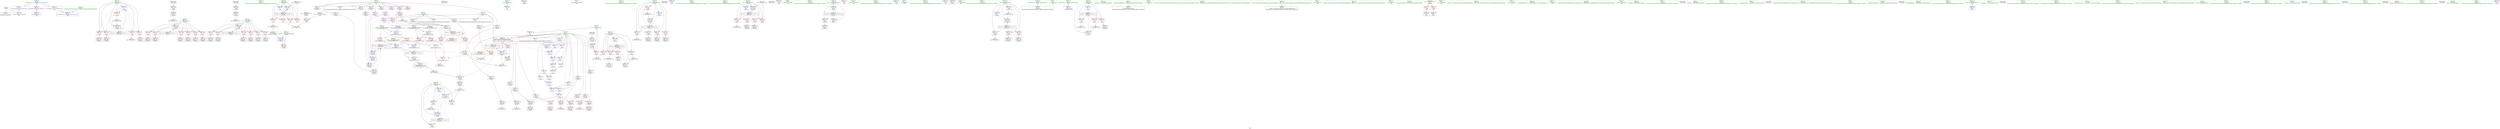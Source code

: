 digraph "SVFG" {
	label="SVFG";

	Node0x556fc3acf610 [shape=record,color=grey,label="{NodeID: 0\nNullPtr}"];
	Node0x556fc3acf610 -> Node0x556fc3af5610[style=solid];
	Node0x556fc3acf610 -> Node0x556fc3b01300[style=solid];
	Node0x556fc3b025e0 [shape=record,color=blue,label="{NodeID: 277\n113\<--29\nj\<--\n_Z5solvei\n}"];
	Node0x556fc3b025e0 -> Node0x556fc3af6b10[style=dashed];
	Node0x556fc3b025e0 -> Node0x556fc3af6be0[style=dashed];
	Node0x556fc3b025e0 -> Node0x556fc3af6cb0[style=dashed];
	Node0x556fc3b025e0 -> Node0x556fc3af6d80[style=dashed];
	Node0x556fc3b025e0 -> Node0x556fc3af6e50[style=dashed];
	Node0x556fc3b025e0 -> Node0x556fc3b02850[style=dashed];
	Node0x556fc3b025e0 -> Node0x556fc3b1f090[style=dashed];
	Node0x556fc3af62f0 [shape=record,color=red,label="{NodeID: 194\n229\<--109\n\<--y\n_Z5solvei\n}"];
	Node0x556fc3af62f0 -> Node0x556fc3af33b0[style=solid];
	Node0x556fc3af2940 [shape=record,color=black,label="{NodeID: 111\n264\<--263\nidxprom46\<--\n_Z5solvei\n}"];
	Node0x556fc3af1120 [shape=record,color=green,label="{NodeID: 28\n179\<--1\n\<--dummyObj\nCan only get source location for instruction, argument, global var or function.}"];
	Node0x556fc3afc6a0 [shape=record,color=grey,label="{NodeID: 388\n499 = Binary(498, 159, )\n}"];
	Node0x556fc3afc6a0 -> Node0x556fc3b03620[style=solid];
	Node0x556fc3af79b0 [shape=record,color=red,label="{NodeID: 222\n206\<--205\n\<--call12\n_Z5solvei\n}"];
	Node0x556fc3af79b0 -> Node0x556fc3af2ed0[style=solid];
	Node0x556fc3af9470 [shape=record,color=purple,label="{NodeID: 139\n294\<--8\narrayidx66\<--d\n_Z5solvei\n}"];
	Node0x556fc3af3c80 [shape=record,color=green,label="{NodeID: 56\n109\<--110\ny\<--y_field_insensitive\n_Z5solvei\n}"];
	Node0x556fc3af3c80 -> Node0x556fc3af6220[style=solid];
	Node0x556fc3af3c80 -> Node0x556fc3af62f0[style=solid];
	Node0x556fc3af3c80 -> Node0x556fc3af63c0[style=solid];
	Node0x556fc3af3c80 -> Node0x556fc3af6490[style=solid];
	Node0x556fc3af3c80 -> Node0x556fc3af6560[style=solid];
	Node0x556fc3af3c80 -> Node0x556fc3af6630[style=solid];
	Node0x556fc3af3c80 -> Node0x556fc3b02030[style=solid];
	Node0x556fc3b37030 [shape=record,color=black,label="{NodeID: 499\n482 = PHI()\n}"];
	Node0x556fc3b1be90 [shape=record,color=black,label="{NodeID: 416\nMR_8V_3 = PHI(MR_8V_4, MR_8V_2, )\npts\{106 \}\n}"];
	Node0x556fc3b1be90 -> Node0x556fc3afb890[style=dashed];
	Node0x556fc3b1be90 -> Node0x556fc3afb960[style=dashed];
	Node0x556fc3b1be90 -> Node0x556fc3afba30[style=dashed];
	Node0x556fc3b1be90 -> Node0x556fc3afbb00[style=dashed];
	Node0x556fc3b1be90 -> Node0x556fc3b02440[style=dashed];
	Node0x556fc3b00f30 [shape=record,color=blue,label="{NodeID: 250\n28\<--29\nk\<--\nGlob }"];
	Node0x556fc3afab30 [shape=record,color=purple,label="{NodeID: 167\n394\<--40\n\<--.str.2\n_Z5solvei\n}"];
	Node0x556fc3af5610 [shape=record,color=black,label="{NodeID: 84\n2\<--3\ndummyVal\<--dummyVal\n}"];
	Node0x556fc3ae7970 [shape=record,color=green,label="{NodeID: 1\n7\<--1\n__dso_handle\<--dummyObj\nGlob }"];
	Node0x556fc3b026b0 [shape=record,color=blue,label="{NodeID: 278\n301\<--303\narrayidx70\<--add\n_Z5solvei\n}"];
	Node0x556fc3b026b0 -> Node0x556fc3b00090[style=dashed];
	Node0x556fc3b026b0 -> Node0x556fc3b026b0[style=dashed];
	Node0x556fc3b026b0 -> Node0x556fc3b1f590[style=dashed];
	Node0x556fc3af63c0 [shape=record,color=red,label="{NodeID: 195\n234\<--109\n\<--y\n_Z5solvei\n}"];
	Node0x556fc3af63c0 -> Node0x556fc3af3480[style=solid];
	Node0x556fc3af2a10 [shape=record,color=black,label="{NodeID: 112\n267\<--266\nidxprom48\<--\n_Z5solvei\n}"];
	Node0x556fc3af1220 [shape=record,color=green,label="{NodeID: 29\n182\<--1\n\<--dummyObj\nCan only get source location for instruction, argument, global var or function.}"];
	Node0x556fc3afc820 [shape=record,color=grey,label="{NodeID: 389\n371 = Binary(370, 369, )\n}"];
	Node0x556fc3afc820 -> Node0x556fc3b02ed0[style=solid];
	Node0x556fc3af7a80 [shape=record,color=red,label="{NodeID: 223\n220\<--219\n\<--arrayidx20\n_Z5solvei\n}"];
	Node0x556fc3af7a80 -> Node0x556fc3afcca0[style=solid];
	Node0x556fc3af9540 [shape=record,color=purple,label="{NodeID: 140\n297\<--8\narrayidx68\<--d\n_Z5solvei\n}"];
	Node0x556fc3af9540 -> Node0x556fc3b00000[style=solid];
	Node0x556fc3af3d50 [shape=record,color=green,label="{NodeID: 57\n111\<--112\ni58\<--i58_field_insensitive\n_Z5solvei\n}"];
	Node0x556fc3af3d50 -> Node0x556fc3af6700[style=solid];
	Node0x556fc3af3d50 -> Node0x556fc3af67d0[style=solid];
	Node0x556fc3af3d50 -> Node0x556fc3af68a0[style=solid];
	Node0x556fc3af3d50 -> Node0x556fc3af6970[style=solid];
	Node0x556fc3af3d50 -> Node0x556fc3af6a40[style=solid];
	Node0x556fc3af3d50 -> Node0x556fc3b02510[style=solid];
	Node0x556fc3af3d50 -> Node0x556fc3b02920[style=solid];
	Node0x556fc3b37100 [shape=record,color=black,label="{NodeID: 500\n495 = PHI()\n}"];
	Node0x556fc3b1c390 [shape=record,color=black,label="{NodeID: 417\nMR_10V_2 = PHI(MR_10V_3, MR_10V_1, )\npts\{108 \}\n}"];
	Node0x556fc3b1c390 -> Node0x556fc3b01f60[style=dashed];
	Node0x556fc3b01000 [shape=record,color=blue,label="{NodeID: 251\n31\<--29\nn\<--\nGlob }"];
	Node0x556fc3b01000 -> Node0x556fc3b1a4d0[style=dashed];
	Node0x556fc3afac00 [shape=record,color=purple,label="{NodeID: 168\n472\<--42\n\<--.str.3\nmain\n}"];
	Node0x556fc3af5710 [shape=record,color=black,label="{NodeID: 85\n9\<--8\n\<--d\nCan only get source location for instruction, argument, global var or function.}"];
	Node0x556fc3aef460 [shape=record,color=green,label="{NodeID: 2\n29\<--1\n\<--dummyObj\nCan only get source location for instruction, argument, global var or function.}"];
	Node0x556fc3b02780 [shape=record,color=blue,label="{NodeID: 279\n314\<--316\narrayidx76\<--add77\n_Z5solvei\n}"];
	Node0x556fc3b02780 -> Node0x556fc3b00230[style=dashed];
	Node0x556fc3b02780 -> Node0x556fc3b02780[style=dashed];
	Node0x556fc3b02780 -> Node0x556fc3b1fa90[style=dashed];
	Node0x556fc3af6490 [shape=record,color=red,label="{NodeID: 196\n243\<--109\n\<--y\n_Z5solvei\n}"];
	Node0x556fc3af6490 -> Node0x556fc3af2600[style=solid];
	Node0x556fc3af2ae0 [shape=record,color=black,label="{NodeID: 113\n270\<--269\nidxprom50\<--\n_Z5solvei\n}"];
	Node0x556fc3af1320 [shape=record,color=green,label="{NodeID: 30\n185\<--1\n\<--dummyObj\nCan only get source location for instruction, argument, global var or function.}"];
	Node0x556fc3afc9a0 [shape=record,color=grey,label="{NodeID: 390\n351 = Binary(350, 159, )\n}"];
	Node0x556fc3afc9a0 -> Node0x556fc3b02d30[style=solid];
	Node0x556fc3af7b50 [shape=record,color=red,label="{NodeID: 224\n226\<--225\n\<--arrayidx23\n_Z5solvei\n}"];
	Node0x556fc3af7b50 -> Node0x556fc3af32e0[style=solid];
	Node0x556fc3af9610 [shape=record,color=purple,label="{NodeID: 141\n307\<--8\narrayidx72\<--d\n_Z5solvei\n}"];
	Node0x556fc3af3e20 [shape=record,color=green,label="{NodeID: 58\n113\<--114\nj\<--j_field_insensitive\n_Z5solvei\n}"];
	Node0x556fc3af3e20 -> Node0x556fc3af6b10[style=solid];
	Node0x556fc3af3e20 -> Node0x556fc3af6be0[style=solid];
	Node0x556fc3af3e20 -> Node0x556fc3af6cb0[style=solid];
	Node0x556fc3af3e20 -> Node0x556fc3af6d80[style=solid];
	Node0x556fc3af3e20 -> Node0x556fc3af6e50[style=solid];
	Node0x556fc3af3e20 -> Node0x556fc3b025e0[style=solid];
	Node0x556fc3af3e20 -> Node0x556fc3b02850[style=solid];
	Node0x556fc3b371d0 [shape=record,color=black,label="{NodeID: 501\n496 = PHI()\n}"];
	Node0x556fc3b1c890 [shape=record,color=black,label="{NodeID: 418\nMR_26V_2 = PHI(MR_26V_9, MR_26V_1, )\npts\{100000 \}\n|{|<s3>23}}"];
	Node0x556fc3b1c890 -> Node0x556fc3b00000[style=dashed];
	Node0x556fc3b1c890 -> Node0x556fc3b00160[style=dashed];
	Node0x556fc3b1c890 -> Node0x556fc3b02100[style=dashed];
	Node0x556fc3b1c890:s3 -> Node0x556fc3b1a4d0[style=dashed,color=blue];
	Node0x556fc3b01100 [shape=record,color=blue,label="{NodeID: 252\n515\<--56\nllvm.global_ctors_0\<--\nGlob }"];
	Node0x556fc3afacd0 [shape=record,color=purple,label="{NodeID: 169\n473\<--44\n\<--.str.4\nmain\n}"];
	Node0x556fc3af5810 [shape=record,color=black,label="{NodeID: 86\n20\<--11\n\<--a\nCan only get source location for instruction, argument, global var or function.}"];
	Node0x556fc3aef4f0 [shape=record,color=green,label="{NodeID: 3\n36\<--1\n_ZSt3cin\<--dummyObj\nGlob }"];
	Node0x556fc3b02850 [shape=record,color=blue,label="{NodeID: 280\n113\<--320\nj\<--inc79\n_Z5solvei\n}"];
	Node0x556fc3b02850 -> Node0x556fc3af6b10[style=dashed];
	Node0x556fc3b02850 -> Node0x556fc3af6be0[style=dashed];
	Node0x556fc3b02850 -> Node0x556fc3af6cb0[style=dashed];
	Node0x556fc3b02850 -> Node0x556fc3af6d80[style=dashed];
	Node0x556fc3b02850 -> Node0x556fc3af6e50[style=dashed];
	Node0x556fc3b02850 -> Node0x556fc3b02850[style=dashed];
	Node0x556fc3b02850 -> Node0x556fc3b1f090[style=dashed];
	Node0x556fc3af6560 [shape=record,color=red,label="{NodeID: 197\n257\<--109\n\<--y\n_Z5solvei\n}"];
	Node0x556fc3af6560 -> Node0x556fc3af2870[style=solid];
	Node0x556fc3af2bb0 [shape=record,color=black,label="{NodeID: 114\n273\<--272\nidxprom52\<--\n_Z5solvei\n}"];
	Node0x556fc3af1420 [shape=record,color=green,label="{NodeID: 31\n200\<--1\n\<--dummyObj\nCan only get source location for instruction, argument, global var or function.}"];
	Node0x556fc3afcb20 [shape=record,color=grey,label="{NodeID: 391\n325 = Binary(324, 159, )\n}"];
	Node0x556fc3afcb20 -> Node0x556fc3b02920[style=solid];
	Node0x556fc3af7c20 [shape=record,color=red,label="{NodeID: 225\n237\<--236\n\<--arrayidx29\n_Z5solvei\n}"];
	Node0x556fc3af7c20 -> Node0x556fc3afd420[style=solid];
	Node0x556fc3af96e0 [shape=record,color=purple,label="{NodeID: 142\n310\<--8\narrayidx74\<--d\n_Z5solvei\n}"];
	Node0x556fc3af96e0 -> Node0x556fc3b00160[style=solid];
	Node0x556fc3af3ef0 [shape=record,color=green,label="{NodeID: 59\n115\<--116\ngood\<--good_field_insensitive\n_Z5solvei\n}"];
	Node0x556fc3af3ef0 -> Node0x556fc3af6f20[style=solid];
	Node0x556fc3af3ef0 -> Node0x556fc3b029f0[style=solid];
	Node0x556fc3af3ef0 -> Node0x556fc3b02c60[style=solid];
	Node0x556fc3b372a0 [shape=record,color=black,label="{NodeID: 502\n423 = PHI(361, )\n0th arg _ZSt3maxIiERKT_S2_S2_ }"];
	Node0x556fc3b372a0 -> Node0x556fc3b03140[style=solid];
	Node0x556fc3b1cd90 [shape=record,color=black,label="{NodeID: 419\nMR_20V_6 = PHI(MR_20V_5, MR_20V_3, )\npts\{118 \}\n}"];
	Node0x556fc3b1cd90 -> Node0x556fc3af7190[style=dashed];
	Node0x556fc3b01200 [shape=record,color=blue,label="{NodeID: 253\n516\<--57\nllvm.global_ctors_1\<--_GLOBAL__sub_I_sdya_3_0.cpp\nGlob }"];
	Node0x556fc3afada0 [shape=record,color=purple,label="{NodeID: 170\n478\<--47\n\<--.str.5\nmain\n}"];
	Node0x556fc3af5910 [shape=record,color=black,label="{NodeID: 87\n23\<--22\n\<--p\nCan only get source location for instruction, argument, global var or function.}"];
	Node0x556fc3aef580 [shape=record,color=green,label="{NodeID: 4\n37\<--1\n_ZSt4cout\<--dummyObj\nGlob }"];
	Node0x556fc3b02920 [shape=record,color=blue,label="{NodeID: 281\n111\<--325\ni58\<--inc82\n_Z5solvei\n}"];
	Node0x556fc3b02920 -> Node0x556fc3b1eb90[style=dashed];
	Node0x556fc3af6630 [shape=record,color=red,label="{NodeID: 198\n269\<--109\n\<--y\n_Z5solvei\n}"];
	Node0x556fc3af6630 -> Node0x556fc3af2ae0[style=solid];
	Node0x556fc3af8170 [shape=record,color=black,label="{NodeID: 115\n293\<--292\nidxprom65\<--\n_Z5solvei\n}"];
	Node0x556fc3af1520 [shape=record,color=green,label="{NodeID: 32\n329\<--1\n\<--dummyObj\nCan only get source location for instruction, argument, global var or function.}"];
	Node0x556fc3afcca0 [shape=record,color=grey,label="{NodeID: 392\n221 = cmp(220, 29, )\n}"];
	Node0x556fc3af7cf0 [shape=record,color=red,label="{NodeID: 226\n246\<--245\n\<--arrayidx35\n_Z5solvei\n}"];
	Node0x556fc3af7cf0 -> Node0x556fc3af26d0[style=solid];
	Node0x556fc3af97b0 [shape=record,color=purple,label="{NodeID: 143\n153\<--11\narrayidx\<--a\n_Z5solvei\n}"];
	Node0x556fc3af97b0 -> Node0x556fc3b01670[style=solid];
	Node0x556fc3af3fc0 [shape=record,color=green,label="{NodeID: 60\n117\<--118\nres\<--res_field_insensitive\n_Z5solvei\n}"];
	Node0x556fc3af3fc0 -> Node0x556fc3af6ff0[style=solid];
	Node0x556fc3af3fc0 -> Node0x556fc3af70c0[style=solid];
	Node0x556fc3af3fc0 -> Node0x556fc3af7190[style=solid];
	Node0x556fc3af3fc0 -> Node0x556fc3b02ac0[style=solid];
	Node0x556fc3af3fc0 -> Node0x556fc3b02ed0[style=solid];
	Node0x556fc3af3fc0 -> Node0x556fc3b03070[style=solid];
	Node0x556fc3b37430 [shape=record,color=black,label="{NodeID: 503\n424 = PHI(364, )\n1st arg _ZSt3maxIiERKT_S2_S2_ }"];
	Node0x556fc3b37430 -> Node0x556fc3b03210[style=solid];
	Node0x556fc3b01300 [shape=record,color=blue, style = dotted,label="{NodeID: 254\n517\<--3\nllvm.global_ctors_2\<--dummyVal\nGlob }"];
	Node0x556fc3afae70 [shape=record,color=purple,label="{NodeID: 171\n479\<--49\n\<--.str.6\nmain\n}"];
	Node0x556fc3af5a10 [shape=record,color=black,label="{NodeID: 88\n26\<--25\n\<--q\nCan only get source location for instruction, argument, global var or function.}"];
	Node0x556fc3aef610 [shape=record,color=green,label="{NodeID: 5\n38\<--1\n.str\<--dummyObj\nGlob }"];
	Node0x556fc3b029f0 [shape=record,color=blue,label="{NodeID: 282\n115\<--329\ngood\<--\n_Z5solvei\n}"];
	Node0x556fc3b029f0 -> Node0x556fc3b1dc90[style=dashed];
	Node0x556fc3af6700 [shape=record,color=red,label="{NodeID: 199\n284\<--111\n\<--i58\n_Z5solvei\n}"];
	Node0x556fc3af6700 -> Node0x556fc3afd8a0[style=solid];
	Node0x556fc3af8200 [shape=record,color=black,label="{NodeID: 116\n296\<--295\nidxprom67\<--\n_Z5solvei\n}"];
	Node0x556fc3af1620 [shape=record,color=green,label="{NodeID: 33\n331\<--1\n\<--dummyObj\nCan only get source location for instruction, argument, global var or function.}"];
	Node0x556fc3afce20 [shape=record,color=grey,label="{NodeID: 393\n190 = cmp(188, 189, )\n}"];
	Node0x556fc3af7dc0 [shape=record,color=red,label="{NodeID: 227\n254\<--253\n\<--arrayidx40\n_Z5solvei\n}"];
	Node0x556fc3af7dc0 -> Node0x556fc3afdba0[style=solid];
	Node0x556fc3af9880 [shape=record,color=purple,label="{NodeID: 144\n162\<--11\n\<--a\n_Z5solvei\n}"];
	Node0x556fc3af9880 -> Node0x556fc3b01810[style=solid];
	Node0x556fc3af4090 [shape=record,color=green,label="{NodeID: 61\n119\<--120\ni84\<--i84_field_insensitive\n_Z5solvei\n}"];
	Node0x556fc3af4090 -> Node0x556fc3af7260[style=solid];
	Node0x556fc3af4090 -> Node0x556fc3af7330[style=solid];
	Node0x556fc3af4090 -> Node0x556fc3af7400[style=solid];
	Node0x556fc3af4090 -> Node0x556fc3af74d0[style=solid];
	Node0x556fc3af4090 -> Node0x556fc3b02b90[style=solid];
	Node0x556fc3af4090 -> Node0x556fc3b02d30[style=solid];
	Node0x556fc3b37570 [shape=record,color=black,label="{NodeID: 504\n100 = PHI(492, )\n0th arg _Z5solvei }"];
	Node0x556fc3b37570 -> Node0x556fc3b01400[style=solid];
	Node0x556fc3b01400 [shape=record,color=blue,label="{NodeID: 255\n101\<--100\ntest.addr\<--test\n_Z5solvei\n}"];
	Node0x556fc3b01400 -> Node0x556fc3afb550[style=dashed];
	Node0x556fc3afaf40 [shape=record,color=purple,label="{NodeID: 172\n481\<--52\n\<--.str.7\nmain\n}"];
	Node0x556fc3af5b10 [shape=record,color=black,label="{NodeID: 89\n463\<--29\nmain_ret\<--\nmain\n}"];
	Node0x556fc3aefe50 [shape=record,color=green,label="{NodeID: 6\n40\<--1\n.str.2\<--dummyObj\nGlob }"];
	Node0x556fc3b02ac0 [shape=record,color=blue,label="{NodeID: 283\n117\<--331\nres\<--\n_Z5solvei\n}"];
	Node0x556fc3b02ac0 -> Node0x556fc3af6ff0[style=dashed];
	Node0x556fc3b02ac0 -> Node0x556fc3af70c0[style=dashed];
	Node0x556fc3b02ac0 -> Node0x556fc3b02ed0[style=dashed];
	Node0x556fc3b02ac0 -> Node0x556fc3b03070[style=dashed];
	Node0x556fc3b02ac0 -> Node0x556fc3b1cd90[style=dashed];
	Node0x556fc3af67d0 [shape=record,color=red,label="{NodeID: 200\n292\<--111\n\<--i58\n_Z5solvei\n}"];
	Node0x556fc3af67d0 -> Node0x556fc3af8170[style=solid];
	Node0x556fc3af8290 [shape=record,color=black,label="{NodeID: 117\n300\<--299\nidxprom69\<--\n_Z5solvei\n}"];
	Node0x556fc3af1720 [shape=record,color=green,label="{NodeID: 34\n383\<--1\n\<--dummyObj\nCan only get source location for instruction, argument, global var or function.}"];
	Node0x556fc3afcfa0 [shape=record,color=grey,label="{NodeID: 394\n437 = cmp(434, 436, )\n}"];
	Node0x556fc3af7e90 [shape=record,color=red,label="{NodeID: 228\n260\<--259\n\<--arrayidx43\n_Z5solvei\n}"];
	Node0x556fc3af7e90 -> Node0x556fc3afdd20[style=solid];
	Node0x556fc3af9950 [shape=record,color=purple,label="{NodeID: 145\n165\<--11\n\<--a\n_Z5solvei\n}"];
	Node0x556fc3af9950 -> Node0x556fc3b018e0[style=solid];
	Node0x556fc3af4160 [shape=record,color=green,label="{NodeID: 62\n121\<--122\ni98\<--i98_field_insensitive\n_Z5solvei\n}"];
	Node0x556fc3af4160 -> Node0x556fc3af75a0[style=solid];
	Node0x556fc3af4160 -> Node0x556fc3af7670[style=solid];
	Node0x556fc3af4160 -> Node0x556fc3af7740[style=solid];
	Node0x556fc3af4160 -> Node0x556fc3af7810[style=solid];
	Node0x556fc3af4160 -> Node0x556fc3b02e00[style=solid];
	Node0x556fc3af4160 -> Node0x556fc3b02fa0[style=solid];
	Node0x556fc3b1dc90 [shape=record,color=black,label="{NodeID: 422\nMR_18V_3 = PHI(MR_18V_5, MR_18V_2, )\npts\{116 \}\n}"];
	Node0x556fc3b1dc90 -> Node0x556fc3af6f20[style=dashed];
	Node0x556fc3b1dc90 -> Node0x556fc3b02c60[style=dashed];
	Node0x556fc3b1dc90 -> Node0x556fc3b1dc90[style=dashed];
	Node0x556fc3b014d0 [shape=record,color=blue,label="{NodeID: 256\n31\<--133\nn\<--conv\n_Z5solvei\n|{|<s1>23}}"];
	Node0x556fc3b014d0 -> Node0x556fc3afb2e0[style=dashed];
	Node0x556fc3b014d0:s1 -> Node0x556fc3b1a4d0[style=dashed,color=blue];
	Node0x556fc3afb010 [shape=record,color=purple,label="{NodeID: 173\n515\<--55\nllvm.global_ctors_0\<--llvm.global_ctors\nGlob }"];
	Node0x556fc3afb010 -> Node0x556fc3b01100[style=solid];
	Node0x556fc3af5be0 [shape=record,color=black,label="{NodeID: 90\n34\<--33\n\<--_Z1sB5cxx11\nCan only get source location for instruction, argument, global var or function.}"];
	Node0x556fc3aefee0 [shape=record,color=green,label="{NodeID: 7\n42\<--1\n.str.3\<--dummyObj\nGlob }"];
	Node0x556fc3b02b90 [shape=record,color=blue,label="{NodeID: 284\n119\<--29\ni84\<--\n_Z5solvei\n}"];
	Node0x556fc3b02b90 -> Node0x556fc3b1e190[style=dashed];
	Node0x556fc3af68a0 [shape=record,color=red,label="{NodeID: 201\n299\<--111\n\<--i58\n_Z5solvei\n}"];
	Node0x556fc3af68a0 -> Node0x556fc3af8290[style=solid];
	Node0x556fc3af8360 [shape=record,color=black,label="{NodeID: 118\n306\<--305\nidxprom71\<--\n_Z5solvei\n}"];
	Node0x556fc3af1820 [shape=record,color=green,label="{NodeID: 35\n4\<--6\n_ZStL8__ioinit\<--_ZStL8__ioinit_field_insensitive\nGlob }"];
	Node0x556fc3af1820 -> Node0x556fc3af8d20[style=solid];
	Node0x556fc3afd120 [shape=record,color=grey,label="{NodeID: 395\n148 = cmp(147, 149, )\n}"];
	Node0x556fc3af7f60 [shape=record,color=red,label="{NodeID: 229\n266\<--265\n\<--arrayidx47\n_Z5solvei\n}"];
	Node0x556fc3af7f60 -> Node0x556fc3af2a10[style=solid];
	Node0x556fc3af9a20 [shape=record,color=purple,label="{NodeID: 146\n168\<--11\n\<--a\n_Z5solvei\n}"];
	Node0x556fc3af9a20 -> Node0x556fc3b019b0[style=solid];
	Node0x556fc3af4230 [shape=record,color=green,label="{NodeID: 63\n125\<--126\n_ZNSirsERi\<--_ZNSirsERi_field_insensitive\n}"];
	Node0x556fc3b1e190 [shape=record,color=black,label="{NodeID: 423\nMR_22V_3 = PHI(MR_22V_4, MR_22V_2, )\npts\{120 \}\n}"];
	Node0x556fc3b1e190 -> Node0x556fc3af7260[style=dashed];
	Node0x556fc3b1e190 -> Node0x556fc3af7330[style=dashed];
	Node0x556fc3b1e190 -> Node0x556fc3af7400[style=dashed];
	Node0x556fc3b1e190 -> Node0x556fc3af74d0[style=dashed];
	Node0x556fc3b1e190 -> Node0x556fc3b02d30[style=dashed];
	Node0x556fc3b015a0 [shape=record,color=blue,label="{NodeID: 257\n103\<--29\ni\<--\n_Z5solvei\n}"];
	Node0x556fc3b015a0 -> Node0x556fc3adeb10[style=dashed];
	Node0x556fc3afb0e0 [shape=record,color=purple,label="{NodeID: 174\n516\<--55\nllvm.global_ctors_1\<--llvm.global_ctors\nGlob }"];
	Node0x556fc3afb0e0 -> Node0x556fc3b01200[style=solid];
	Node0x556fc3af5ce0 [shape=record,color=black,label="{NodeID: 91\n68\<--69\n\<--_ZNSt8ios_base4InitD1Ev\nCan only get source location for instruction, argument, global var or function.}"];
	Node0x556fc3aeff70 [shape=record,color=green,label="{NodeID: 8\n44\<--1\n.str.4\<--dummyObj\nGlob }"];
	Node0x556fc3b02c60 [shape=record,color=blue,label="{NodeID: 285\n115\<--136\ngood\<--\n_Z5solvei\n}"];
	Node0x556fc3b02c60 -> Node0x556fc3b1dc90[style=dashed];
	Node0x556fc3af6970 [shape=record,color=red,label="{NodeID: 202\n305\<--111\n\<--i58\n_Z5solvei\n}"];
	Node0x556fc3af6970 -> Node0x556fc3af8360[style=solid];
	Node0x556fc3af8430 [shape=record,color=black,label="{NodeID: 119\n309\<--308\nidxprom73\<--\n_Z5solvei\n}"];
	Node0x556fc3af1920 [shape=record,color=green,label="{NodeID: 36\n8\<--10\nd\<--d_field_insensitive\nGlob }"];
	Node0x556fc3af1920 -> Node0x556fc3af5710[style=solid];
	Node0x556fc3af1920 -> Node0x556fc3af8df0[style=solid];
	Node0x556fc3af1920 -> Node0x556fc3af8ec0[style=solid];
	Node0x556fc3af1920 -> Node0x556fc3af8f90[style=solid];
	Node0x556fc3af1920 -> Node0x556fc3af9060[style=solid];
	Node0x556fc3af1920 -> Node0x556fc3af9130[style=solid];
	Node0x556fc3af1920 -> Node0x556fc3af9200[style=solid];
	Node0x556fc3af1920 -> Node0x556fc3af92d0[style=solid];
	Node0x556fc3af1920 -> Node0x556fc3af93a0[style=solid];
	Node0x556fc3af1920 -> Node0x556fc3af9470[style=solid];
	Node0x556fc3af1920 -> Node0x556fc3af9540[style=solid];
	Node0x556fc3af1920 -> Node0x556fc3af9610[style=solid];
	Node0x556fc3af1920 -> Node0x556fc3af96e0[style=solid];
	Node0x556fc3afd2a0 [shape=record,color=grey,label="{NodeID: 396\n290 = cmp(289, 149, )\n}"];
	Node0x556fc3af8030 [shape=record,color=red,label="{NodeID: 230\n272\<--271\n\<--arrayidx51\n_Z5solvei\n}"];
	Node0x556fc3af8030 -> Node0x556fc3af2bb0[style=solid];
	Node0x556fc3af9af0 [shape=record,color=purple,label="{NodeID: 147\n171\<--11\n\<--a\n_Z5solvei\n}"];
	Node0x556fc3af9af0 -> Node0x556fc3b01a80[style=solid];
	Node0x556fc3af4330 [shape=record,color=green,label="{NodeID: 64\n128\<--129\n_ZStrsIcSt11char_traitsIcESaIcEERSt13basic_istreamIT_T0_ES7_RNSt7__cxx1112basic_stringIS4_S5_T1_EE\<--_ZStrsIcSt11char_traitsIcESaIcEERSt13basic_istreamIT_T0_ES7_RNSt7__cxx1112basic_stringIS4_S5_T1_EE_field_insensitive\n}"];
	Node0x556fc3b01670 [shape=record,color=blue,label="{NodeID: 258\n153\<--155\narrayidx\<--\n_Z5solvei\n}"];
	Node0x556fc3b01670 -> Node0x556fc3b01670[style=dashed];
	Node0x556fc3b01670 -> Node0x556fc3b01810[style=dashed];
	Node0x556fc3afb1e0 [shape=record,color=purple,label="{NodeID: 175\n517\<--55\nllvm.global_ctors_2\<--llvm.global_ctors\nGlob }"];
	Node0x556fc3afb1e0 -> Node0x556fc3b01300[style=solid];
	Node0x556fc3af5de0 [shape=record,color=black,label="{NodeID: 92\n89\<--90\n\<--_ZNSt7__cxx1112basic_stringIcSt11char_traitsIcESaIcEED1Ev\nCan only get source location for instruction, argument, global var or function.}"];
	Node0x556fc3af0000 [shape=record,color=green,label="{NodeID: 9\n46\<--1\nstdin\<--dummyObj\nGlob }"];
	Node0x556fc3b02d30 [shape=record,color=blue,label="{NodeID: 286\n119\<--351\ni84\<--inc96\n_Z5solvei\n}"];
	Node0x556fc3b02d30 -> Node0x556fc3b1e190[style=dashed];
	Node0x556fc3af6a40 [shape=record,color=red,label="{NodeID: 203\n324\<--111\n\<--i58\n_Z5solvei\n}"];
	Node0x556fc3af6a40 -> Node0x556fc3afcb20[style=solid];
	Node0x556fc3af8500 [shape=record,color=black,label="{NodeID: 120\n313\<--312\nidxprom75\<--\n_Z5solvei\n}"];
	Node0x556fc3af1a20 [shape=record,color=green,label="{NodeID: 37\n11\<--21\na\<--a_field_insensitive\nGlob }"];
	Node0x556fc3af1a20 -> Node0x556fc3af5810[style=solid];
	Node0x556fc3af1a20 -> Node0x556fc3af97b0[style=solid];
	Node0x556fc3af1a20 -> Node0x556fc3af9880[style=solid];
	Node0x556fc3af1a20 -> Node0x556fc3af9950[style=solid];
	Node0x556fc3af1a20 -> Node0x556fc3af9a20[style=solid];
	Node0x556fc3af1a20 -> Node0x556fc3af9af0[style=solid];
	Node0x556fc3af1a20 -> Node0x556fc3af9bc0[style=solid];
	Node0x556fc3af1a20 -> Node0x556fc3af9c90[style=solid];
	Node0x556fc3af1a20 -> Node0x556fc3af9d60[style=solid];
	Node0x556fc3af1a20 -> Node0x556fc3af9e30[style=solid];
	Node0x556fc3af1a20 -> Node0x556fc3af9f00[style=solid];
	Node0x556fc3af1a20 -> Node0x556fc3af9fd0[style=solid];
	Node0x556fc3af1a20 -> Node0x556fc3afa0a0[style=solid];
	Node0x556fc3af1a20 -> Node0x556fc3afa170[style=solid];
	Node0x556fc3af1a20 -> Node0x556fc3afa240[style=solid];
	Node0x556fc3af1a20 -> Node0x556fc3afa310[style=solid];
	Node0x556fc3af1a20 -> Node0x556fc3afa3e0[style=solid];
	Node0x556fc3af1a20 -> Node0x556fc3afa4b0[style=solid];
	Node0x556fc3afd420 [shape=record,color=grey,label="{NodeID: 397\n238 = cmp(237, 29, )\n}"];
	Node0x556fc3b00000 [shape=record,color=red,label="{NodeID: 231\n298\<--297\n\<--arrayidx68\n_Z5solvei\n}"];
	Node0x556fc3b00000 -> Node0x556fc3b077d0[style=solid];
	Node0x556fc3af9bc0 [shape=record,color=purple,label="{NodeID: 148\n174\<--11\n\<--a\n_Z5solvei\n}"];
	Node0x556fc3af9bc0 -> Node0x556fc3b01b50[style=solid];
	Node0x556fc3af4430 [shape=record,color=green,label="{NodeID: 65\n131\<--132\n_ZNKSt7__cxx1112basic_stringIcSt11char_traitsIcESaIcEE4sizeEv\<--_ZNKSt7__cxx1112basic_stringIcSt11char_traitsIcESaIcEE4sizeEv_field_insensitive\n}"];
	Node0x556fc3b1eb90 [shape=record,color=black,label="{NodeID: 425\nMR_14V_3 = PHI(MR_14V_4, MR_14V_2, )\npts\{112 \}\n}"];
	Node0x556fc3b1eb90 -> Node0x556fc3af6700[style=dashed];
	Node0x556fc3b1eb90 -> Node0x556fc3af67d0[style=dashed];
	Node0x556fc3b1eb90 -> Node0x556fc3af68a0[style=dashed];
	Node0x556fc3b1eb90 -> Node0x556fc3af6970[style=dashed];
	Node0x556fc3b1eb90 -> Node0x556fc3af6a40[style=dashed];
	Node0x556fc3b1eb90 -> Node0x556fc3b02920[style=dashed];
	Node0x556fc3b01740 [shape=record,color=blue,label="{NodeID: 259\n103\<--158\ni\<--inc\n_Z5solvei\n}"];
	Node0x556fc3b01740 -> Node0x556fc3adeb10[style=dashed];
	Node0x556fc3afb2e0 [shape=record,color=red,label="{NodeID: 176\n189\<--31\n\<--n\n_Z5solvei\n}"];
	Node0x556fc3afb2e0 -> Node0x556fc3afce20[style=solid];
	Node0x556fc3af5ee0 [shape=record,color=black,label="{NodeID: 93\n133\<--130\nconv\<--call2\n_Z5solvei\n}"];
	Node0x556fc3af5ee0 -> Node0x556fc3b014d0[style=solid];
	Node0x556fc3af0090 [shape=record,color=green,label="{NodeID: 10\n47\<--1\n.str.5\<--dummyObj\nGlob }"];
	Node0x556fc3b02e00 [shape=record,color=blue,label="{NodeID: 287\n121\<--29\ni98\<--\n_Z5solvei\n}"];
	Node0x556fc3b02e00 -> Node0x556fc3b1af90[style=dashed];
	Node0x556fc3af6b10 [shape=record,color=red,label="{NodeID: 204\n289\<--113\n\<--j\n_Z5solvei\n}"];
	Node0x556fc3af6b10 -> Node0x556fc3afd2a0[style=solid];
	Node0x556fc3af85d0 [shape=record,color=black,label="{NodeID: 121\n338\<--337\nidxprom88\<--\n_Z5solvei\n}"];
	Node0x556fc3af1b20 [shape=record,color=green,label="{NodeID: 38\n22\<--24\np\<--p_field_insensitive\nGlob }"];
	Node0x556fc3af1b20 -> Node0x556fc3af5910[style=solid];
	Node0x556fc3af1b20 -> Node0x556fc3afa580[style=solid];
	Node0x556fc3af1b20 -> Node0x556fc3afa650[style=solid];
	Node0x556fc3af1b20 -> Node0x556fc3afa720[style=solid];
	Node0x556fc3afd5a0 [shape=record,color=grey,label="{NodeID: 398\n335 = cmp(334, 149, )\n}"];
	Node0x556fc3b00090 [shape=record,color=red,label="{NodeID: 232\n302\<--301\n\<--arrayidx70\n_Z5solvei\n}"];
	Node0x556fc3b00090 -> Node0x556fc3b077d0[style=solid];
	Node0x556fc3af9c90 [shape=record,color=purple,label="{NodeID: 149\n177\<--11\n\<--a\n_Z5solvei\n}"];
	Node0x556fc3af9c90 -> Node0x556fc3b01c20[style=solid];
	Node0x556fc3af4530 [shape=record,color=green,label="{NodeID: 66\n139\<--140\nllvm.memset.p0i8.i64\<--llvm.memset.p0i8.i64_field_insensitive\n}"];
	Node0x556fc3b1f090 [shape=record,color=black,label="{NodeID: 426\nMR_16V_2 = PHI(MR_16V_4, MR_16V_1, )\npts\{114 \}\n}"];
	Node0x556fc3b1f090 -> Node0x556fc3b025e0[style=dashed];
	Node0x556fc3b01810 [shape=record,color=blue,label="{NodeID: 260\n162\<--164\n\<--\n_Z5solvei\n}"];
	Node0x556fc3b01810 -> Node0x556fc3b018e0[style=dashed];
	Node0x556fc3afb3b0 [shape=record,color=red,label="{NodeID: 177\n471\<--46\n\<--stdin\nmain\n}"];
	Node0x556fc3afb3b0 -> Node0x556fc3af8b80[style=solid];
	Node0x556fc3af5fb0 [shape=record,color=black,label="{NodeID: 94\n152\<--151\nidxprom\<--\n_Z5solvei\n}"];
	Node0x556fc3af0120 [shape=record,color=green,label="{NodeID: 11\n49\<--1\n.str.6\<--dummyObj\nGlob }"];
	Node0x556fc3b02ed0 [shape=record,color=blue,label="{NodeID: 288\n117\<--371\nres\<--add108\n_Z5solvei\n}"];
	Node0x556fc3b02ed0 -> Node0x556fc3af6ff0[style=dashed];
	Node0x556fc3b02ed0 -> Node0x556fc3af70c0[style=dashed];
	Node0x556fc3b02ed0 -> Node0x556fc3b02ed0[style=dashed];
	Node0x556fc3b02ed0 -> Node0x556fc3b03070[style=dashed];
	Node0x556fc3b02ed0 -> Node0x556fc3b1cd90[style=dashed];
	Node0x556fc3af6be0 [shape=record,color=red,label="{NodeID: 205\n295\<--113\n\<--j\n_Z5solvei\n}"];
	Node0x556fc3af6be0 -> Node0x556fc3af8200[style=solid];
	Node0x556fc3af86a0 [shape=record,color=black,label="{NodeID: 122\n342\<--341\nidxprom90\<--\n_Z5solvei\n}"];
	Node0x556fc3af1c20 [shape=record,color=green,label="{NodeID: 39\n25\<--27\nq\<--q_field_insensitive\nGlob }"];
	Node0x556fc3af1c20 -> Node0x556fc3af5a10[style=solid];
	Node0x556fc3af1c20 -> Node0x556fc3afa7f0[style=solid];
	Node0x556fc3af1c20 -> Node0x556fc3afa8c0[style=solid];
	Node0x556fc3af1c20 -> Node0x556fc3afa990[style=solid];
	Node0x556fc3afd720 [shape=record,color=grey,label="{NodeID: 399\n489 = cmp(487, 488, )\n}"];
	Node0x556fc3b00160 [shape=record,color=red,label="{NodeID: 233\n311\<--310\n\<--arrayidx74\n_Z5solvei\n}"];
	Node0x556fc3b00160 -> Node0x556fc3afc520[style=solid];
	Node0x556fc3af9d60 [shape=record,color=purple,label="{NodeID: 150\n180\<--11\n\<--a\n_Z5solvei\n}"];
	Node0x556fc3af9d60 -> Node0x556fc3b01cf0[style=solid];
	Node0x556fc3af4630 [shape=record,color=green,label="{NodeID: 67\n195\<--196\n_ZNSt7__cxx1112basic_stringIcSt11char_traitsIcESaIcEEixEm\<--_ZNSt7__cxx1112basic_stringIcSt11char_traitsIcESaIcEEixEm_field_insensitive\n}"];
	Node0x556fc3b1f590 [shape=record,color=black,label="{NodeID: 427\nMR_30V_2 = PHI(MR_30V_3, MR_30V_1, )\npts\{240000 \}\n|{|<s5>14|<s6>23}}"];
	Node0x556fc3b1f590 -> Node0x556fc3b00090[style=dashed];
	Node0x556fc3b1f590 -> Node0x556fc3b00300[style=dashed];
	Node0x556fc3b1f590 -> Node0x556fc3b004a0[style=dashed];
	Node0x556fc3b1f590 -> Node0x556fc3b026b0[style=dashed];
	Node0x556fc3b1f590 -> Node0x556fc3b1f590[style=dashed];
	Node0x556fc3b1f590:s5 -> Node0x556fc3b215e0[style=dashed,color=red];
	Node0x556fc3b1f590:s6 -> Node0x556fc3b1a4d0[style=dashed,color=blue];
	Node0x556fc3b018e0 [shape=record,color=blue,label="{NodeID: 261\n165\<--167\n\<--\n_Z5solvei\n}"];
	Node0x556fc3b018e0 -> Node0x556fc3b019b0[style=dashed];
	Node0x556fc3afb480 [shape=record,color=red,label="{NodeID: 178\n477\<--51\n\<--stdout\nmain\n}"];
	Node0x556fc3afb480 -> Node0x556fc3af8c50[style=solid];
	Node0x556fc3af6080 [shape=record,color=black,label="{NodeID: 95\n193\<--192\nconv7\<--\n_Z5solvei\n}"];
	Node0x556fc3af01e0 [shape=record,color=green,label="{NodeID: 12\n51\<--1\nstdout\<--dummyObj\nGlob }"];
	Node0x556fc3b02fa0 [shape=record,color=blue,label="{NodeID: 289\n121\<--375\ni98\<--inc110\n_Z5solvei\n}"];
	Node0x556fc3b02fa0 -> Node0x556fc3b1af90[style=dashed];
	Node0x556fc3af6cb0 [shape=record,color=red,label="{NodeID: 206\n308\<--113\n\<--j\n_Z5solvei\n}"];
	Node0x556fc3af6cb0 -> Node0x556fc3af8430[style=solid];
	Node0x556fc3af8770 [shape=record,color=black,label="{NodeID: 123\n360\<--359\nidxprom102\<--\n_Z5solvei\n}"];
	Node0x556fc3af1d20 [shape=record,color=green,label="{NodeID: 40\n28\<--30\nk\<--k_field_insensitive\nGlob }"];
	Node0x556fc3af1d20 -> Node0x556fc3b00f30[style=solid];
	Node0x556fc3afd8a0 [shape=record,color=grey,label="{NodeID: 400\n285 = cmp(284, 149, )\n}"];
	Node0x556fc3b00230 [shape=record,color=red,label="{NodeID: 234\n315\<--314\n\<--arrayidx76\n_Z5solvei\n}"];
	Node0x556fc3b00230 -> Node0x556fc3afc520[style=solid];
	Node0x556fc3af9e30 [shape=record,color=purple,label="{NodeID: 151\n183\<--11\n\<--a\n_Z5solvei\n}"];
	Node0x556fc3af9e30 -> Node0x556fc3b01dc0[style=solid];
	Node0x556fc3af4730 [shape=record,color=green,label="{NodeID: 68\n366\<--367\n_ZSt3maxIiERKT_S2_S2_\<--_ZSt3maxIiERKT_S2_S2__field_insensitive\n}"];
	Node0x556fc3b1fa90 [shape=record,color=black,label="{NodeID: 428\nMR_32V_2 = PHI(MR_32V_3, MR_32V_1, )\npts\{270000 \}\n|{|<s5>14|<s6>23}}"];
	Node0x556fc3b1fa90 -> Node0x556fc3b00230[style=dashed];
	Node0x556fc3b1fa90 -> Node0x556fc3b003d0[style=dashed];
	Node0x556fc3b1fa90 -> Node0x556fc3b004a0[style=dashed];
	Node0x556fc3b1fa90 -> Node0x556fc3b02780[style=dashed];
	Node0x556fc3b1fa90 -> Node0x556fc3b1fa90[style=dashed];
	Node0x556fc3b1fa90:s5 -> Node0x556fc3b216c0[style=dashed,color=red];
	Node0x556fc3b1fa90:s6 -> Node0x556fc3b1a4d0[style=dashed,color=blue];
	Node0x556fc3b019b0 [shape=record,color=blue,label="{NodeID: 262\n168\<--170\n\<--\n_Z5solvei\n}"];
	Node0x556fc3b019b0 -> Node0x556fc3b01a80[style=dashed];
	Node0x556fc3afb550 [shape=record,color=red,label="{NodeID: 179\n390\<--101\n\<--test.addr\n_Z5solvei\n}"];
	Node0x556fc3af2d30 [shape=record,color=black,label="{NodeID: 96\n198\<--197\nconv9\<--\n_Z5solvei\n}"];
	Node0x556fc3af2d30 -> Node0x556fc3b07ad0[style=solid];
	Node0x556fc3af02a0 [shape=record,color=green,label="{NodeID: 13\n52\<--1\n.str.7\<--dummyObj\nGlob }"];
	Node0x556fc3b03070 [shape=record,color=blue,label="{NodeID: 290\n117\<--382\nres\<--inc113\n_Z5solvei\n}"];
	Node0x556fc3b03070 -> Node0x556fc3b1cd90[style=dashed];
	Node0x556fc3af6d80 [shape=record,color=red,label="{NodeID: 207\n312\<--113\n\<--j\n_Z5solvei\n}"];
	Node0x556fc3af6d80 -> Node0x556fc3af8500[style=solid];
	Node0x556fc3af8840 [shape=record,color=black,label="{NodeID: 124\n363\<--362\nidxprom104\<--\n_Z5solvei\n}"];
	Node0x556fc3af1e20 [shape=record,color=green,label="{NodeID: 41\n31\<--32\nn\<--n_field_insensitive\nGlob }"];
	Node0x556fc3af1e20 -> Node0x556fc3afb2e0[style=solid];
	Node0x556fc3af1e20 -> Node0x556fc3b01000[style=solid];
	Node0x556fc3af1e20 -> Node0x556fc3b014d0[style=solid];
	Node0x556fc3afda20 [shape=record,color=grey,label="{NodeID: 401\n357 = cmp(356, 149, )\n}"];
	Node0x556fc3b00300 [shape=record,color=red,label="{NodeID: 235\n340\<--339\n\<--arrayidx89\n_Z5solvei\n}"];
	Node0x556fc3b00300 -> Node0x556fc3afdea0[style=solid];
	Node0x556fc3af9f00 [shape=record,color=purple,label="{NodeID: 152\n219\<--11\narrayidx20\<--a\n_Z5solvei\n}"];
	Node0x556fc3af9f00 -> Node0x556fc3af7a80[style=solid];
	Node0x556fc3af4830 [shape=record,color=green,label="{NodeID: 69\n388\<--389\n_ZStlsISt11char_traitsIcEERSt13basic_ostreamIcT_ES5_PKc\<--_ZStlsISt11char_traitsIcEERSt13basic_ostreamIcT_ES5_PKc_field_insensitive\n}"];
	Node0x556fc3b01a80 [shape=record,color=blue,label="{NodeID: 263\n171\<--173\n\<--\n_Z5solvei\n}"];
	Node0x556fc3b01a80 -> Node0x556fc3b01b50[style=dashed];
	Node0x556fc3afb620 [shape=record,color=red,label="{NodeID: 180\n147\<--103\n\<--i\n_Z5solvei\n}"];
	Node0x556fc3afb620 -> Node0x556fc3afd120[style=solid];
	Node0x556fc3af2e00 [shape=record,color=black,label="{NodeID: 97\n204\<--203\nconv11\<--sub10\n_Z5solvei\n}"];
	Node0x556fc3af0360 [shape=record,color=green,label="{NodeID: 14\n54\<--1\n_ZSt4cerr\<--dummyObj\nGlob }"];
	Node0x556fc3b03140 [shape=record,color=blue,label="{NodeID: 291\n427\<--423\n__a.addr\<--__a\n_ZSt3maxIiERKT_S2_S2_\n}"];
	Node0x556fc3b03140 -> Node0x556fc3b00640[style=dashed];
	Node0x556fc3b03140 -> Node0x556fc3b00710[style=dashed];
	Node0x556fc3af6e50 [shape=record,color=red,label="{NodeID: 208\n319\<--113\n\<--j\n_Z5solvei\n}"];
	Node0x556fc3af6e50 -> Node0x556fc3afc3a0[style=solid];
	Node0x556fc3af8910 [shape=record,color=black,label="{NodeID: 125\n369\<--368\nconv107\<--\n_Z5solvei\n}"];
	Node0x556fc3af8910 -> Node0x556fc3afc820[style=solid];
	Node0x556fc3af1f20 [shape=record,color=green,label="{NodeID: 42\n33\<--35\n_Z1sB5cxx11\<--_Z1sB5cxx11_field_insensitive\nGlob }"];
	Node0x556fc3af1f20 -> Node0x556fc3af5be0[style=solid];
	Node0x556fc3afdba0 [shape=record,color=grey,label="{NodeID: 402\n255 = cmp(254, 29, )\n}"];
	Node0x556fc3b003d0 [shape=record,color=red,label="{NodeID: 236\n344\<--343\n\<--arrayidx91\n_Z5solvei\n}"];
	Node0x556fc3b003d0 -> Node0x556fc3afdea0[style=solid];
	Node0x556fc3af9fd0 [shape=record,color=purple,label="{NodeID: 153\n225\<--11\narrayidx23\<--a\n_Z5solvei\n}"];
	Node0x556fc3af9fd0 -> Node0x556fc3af7b50[style=solid];
	Node0x556fc3af4930 [shape=record,color=green,label="{NodeID: 70\n392\<--393\n_ZNSolsEi\<--_ZNSolsEi_field_insensitive\n}"];
	Node0x556fc3b20490 [shape=record,color=yellow,style=double,label="{NodeID: 430\n42V_1 = ENCHI(MR_42V_0)\npts\{1 \}\nFun[main]}"];
	Node0x556fc3b20490 -> Node0x556fc3afb3b0[style=dashed];
	Node0x556fc3b20490 -> Node0x556fc3afb480[style=dashed];
	Node0x556fc3b01b50 [shape=record,color=blue,label="{NodeID: 264\n174\<--176\n\<--\n_Z5solvei\n}"];
	Node0x556fc3b01b50 -> Node0x556fc3b01c20[style=dashed];
	Node0x556fc3afb6f0 [shape=record,color=red,label="{NodeID: 181\n151\<--103\n\<--i\n_Z5solvei\n}"];
	Node0x556fc3afb6f0 -> Node0x556fc3af5fb0[style=solid];
	Node0x556fc3af2ed0 [shape=record,color=black,label="{NodeID: 98\n207\<--206\nconv13\<--\n_Z5solvei\n}"];
	Node0x556fc3af2ed0 -> Node0x556fc3b080d0[style=solid];
	Node0x556fc3af0420 [shape=record,color=green,label="{NodeID: 15\n56\<--1\n\<--dummyObj\nCan only get source location for instruction, argument, global var or function.}"];
	Node0x556fc3b03210 [shape=record,color=blue,label="{NodeID: 292\n429\<--424\n__b.addr\<--__b\n_ZSt3maxIiERKT_S2_S2_\n}"];
	Node0x556fc3b03210 -> Node0x556fc3b007e0[style=dashed];
	Node0x556fc3b03210 -> Node0x556fc3b008b0[style=dashed];
	Node0x556fc3af6f20 [shape=record,color=red,label="{NodeID: 209\n378\<--115\n\<--good\n_Z5solvei\n}"];
	Node0x556fc3af6f20 -> Node0x556fc3af89e0[style=solid];
	Node0x556fc3af89e0 [shape=record,color=black,label="{NodeID: 126\n379\<--378\ntobool\<--\n_Z5solvei\n}"];
	Node0x556fc3af2020 [shape=record,color=green,label="{NodeID: 43\n55\<--59\nllvm.global_ctors\<--llvm.global_ctors_field_insensitive\nGlob }"];
	Node0x556fc3af2020 -> Node0x556fc3afb010[style=solid];
	Node0x556fc3af2020 -> Node0x556fc3afb0e0[style=solid];
	Node0x556fc3af2020 -> Node0x556fc3afb1e0[style=solid];
	Node0x556fc3b34540 [shape=record,color=black,label="{NodeID: 486\n124 = PHI()\n}"];
	Node0x556fc3afdd20 [shape=record,color=grey,label="{NodeID: 403\n261 = cmp(260, 29, )\n}"];
	Node0x556fc3b004a0 [shape=record,color=red,label="{NodeID: 237\n368\<--365\n\<--call106\n_Z5solvei\n}"];
	Node0x556fc3b004a0 -> Node0x556fc3af8910[style=solid];
	Node0x556fc3afa0a0 [shape=record,color=purple,label="{NodeID: 154\n236\<--11\narrayidx29\<--a\n_Z5solvei\n}"];
	Node0x556fc3afa0a0 -> Node0x556fc3af7c20[style=solid];
	Node0x556fc3af4a30 [shape=record,color=green,label="{NodeID: 71\n398\<--399\n_ZNSolsEx\<--_ZNSolsEx_field_insensitive\n}"];
	Node0x556fc3b01c20 [shape=record,color=blue,label="{NodeID: 265\n177\<--179\n\<--\n_Z5solvei\n}"];
	Node0x556fc3b01c20 -> Node0x556fc3b01cf0[style=dashed];
	Node0x556fc3afb7c0 [shape=record,color=red,label="{NodeID: 182\n157\<--103\n\<--i\n_Z5solvei\n}"];
	Node0x556fc3afb7c0 -> Node0x556fc3b07950[style=solid];
	Node0x556fc3af2fa0 [shape=record,color=black,label="{NodeID: 99\n211\<--210\nidxprom15\<--\n_Z5solvei\n}"];
	Node0x556fc3af0520 [shape=record,color=green,label="{NodeID: 16\n136\<--1\n\<--dummyObj\nCan only get source location for instruction, argument, global var or function.}"];
	Node0x556fc3b032e0 [shape=record,color=blue,label="{NodeID: 293\n425\<--439\nretval\<--\n_ZSt3maxIiERKT_S2_S2_\n}"];
	Node0x556fc3b032e0 -> Node0x556fc3b1b490[style=dashed];
	Node0x556fc3af6ff0 [shape=record,color=red,label="{NodeID: 210\n370\<--117\n\<--res\n_Z5solvei\n}"];
	Node0x556fc3af6ff0 -> Node0x556fc3afc820[style=solid];
	Node0x556fc3af8ab0 [shape=record,color=black,label="{NodeID: 127\n422\<--445\n_ZSt3maxIiERKT_S2_S2__ret\<--\n_ZSt3maxIiERKT_S2_S2_\n|{<s0>14}}"];
	Node0x556fc3af8ab0:s0 -> Node0x556fc3b36e70[style=solid,color=blue];
	Node0x556fc3af2120 [shape=record,color=green,label="{NodeID: 44\n60\<--61\n__cxx_global_var_init\<--__cxx_global_var_init_field_insensitive\n}"];
	Node0x556fc3b36340 [shape=record,color=black,label="{NodeID: 487\n67 = PHI()\n}"];
	Node0x556fc3afdea0 [shape=record,color=grey,label="{NodeID: 404\n345 = cmp(340, 344, )\n}"];
	Node0x556fc3b00570 [shape=record,color=red,label="{NodeID: 238\n445\<--425\n\<--retval\n_ZSt3maxIiERKT_S2_S2_\n}"];
	Node0x556fc3b00570 -> Node0x556fc3af8ab0[style=solid];
	Node0x556fc3afa170 [shape=record,color=purple,label="{NodeID: 155\n245\<--11\narrayidx35\<--a\n_Z5solvei\n}"];
	Node0x556fc3afa170 -> Node0x556fc3af7cf0[style=solid];
	Node0x556fc3af4b30 [shape=record,color=green,label="{NodeID: 72\n401\<--402\n_ZSt4endlIcSt11char_traitsIcEERSt13basic_ostreamIT_T0_ES6_\<--_ZSt4endlIcSt11char_traitsIcEERSt13basic_ostreamIT_T0_ES6__field_insensitive\n}"];
	Node0x556fc3b01cf0 [shape=record,color=blue,label="{NodeID: 266\n180\<--182\n\<--\n_Z5solvei\n}"];
	Node0x556fc3b01cf0 -> Node0x556fc3b01dc0[style=dashed];
	Node0x556fc3afb890 [shape=record,color=red,label="{NodeID: 183\n188\<--105\n\<--i3\n_Z5solvei\n}"];
	Node0x556fc3afb890 -> Node0x556fc3afce20[style=solid];
	Node0x556fc3af3070 [shape=record,color=black,label="{NodeID: 100\n214\<--213\nidxprom17\<--\n_Z5solvei\n}"];
	Node0x556fc3af0620 [shape=record,color=green,label="{NodeID: 17\n137\<--1\n\<--dummyObj\nCan only get source location for instruction, argument, global var or function.}"];
	Node0x556fc3b077d0 [shape=record,color=grey,label="{NodeID: 377\n303 = Binary(302, 298, )\n}"];
	Node0x556fc3b077d0 -> Node0x556fc3b026b0[style=solid];
	Node0x556fc3b033b0 [shape=record,color=blue,label="{NodeID: 294\n425\<--442\nretval\<--\n_ZSt3maxIiERKT_S2_S2_\n}"];
	Node0x556fc3b033b0 -> Node0x556fc3b1b490[style=dashed];
	Node0x556fc3af70c0 [shape=record,color=red,label="{NodeID: 211\n381\<--117\n\<--res\n_Z5solvei\n}"];
	Node0x556fc3af70c0 -> Node0x556fc3b07c50[style=solid];
	Node0x556fc3af8b80 [shape=record,color=black,label="{NodeID: 128\n474\<--471\ncall\<--\nmain\n}"];
	Node0x556fc3af2220 [shape=record,color=green,label="{NodeID: 45\n64\<--65\n_ZNSt8ios_base4InitC1Ev\<--_ZNSt8ios_base4InitC1Ev_field_insensitive\n}"];
	Node0x556fc3b36440 [shape=record,color=black,label="{NodeID: 488\n88 = PHI()\n}"];
	Node0x556fc3adeb10 [shape=record,color=black,label="{NodeID: 405\nMR_6V_3 = PHI(MR_6V_4, MR_6V_2, )\npts\{104 \}\n}"];
	Node0x556fc3adeb10 -> Node0x556fc3afb620[style=dashed];
	Node0x556fc3adeb10 -> Node0x556fc3afb6f0[style=dashed];
	Node0x556fc3adeb10 -> Node0x556fc3afb7c0[style=dashed];
	Node0x556fc3adeb10 -> Node0x556fc3b01740[style=dashed];
	Node0x556fc3b00640 [shape=record,color=red,label="{NodeID: 239\n433\<--427\n\<--__a.addr\n_ZSt3maxIiERKT_S2_S2_\n}"];
	Node0x556fc3b00640 -> Node0x556fc3b00980[style=solid];
	Node0x556fc3afa240 [shape=record,color=purple,label="{NodeID: 156\n253\<--11\narrayidx40\<--a\n_Z5solvei\n}"];
	Node0x556fc3afa240 -> Node0x556fc3af7dc0[style=solid];
	Node0x556fc3af4c30 [shape=record,color=green,label="{NodeID: 73\n403\<--404\n_ZNSolsEPFRSoS_E\<--_ZNSolsEPFRSoS_E_field_insensitive\n}"];
	Node0x556fc3b21230 [shape=record,color=yellow,style=double,label="{NodeID: 433\n46V_1 = ENCHI(MR_46V_0)\npts\{467 \}\nFun[main]}"];
	Node0x556fc3b21230 -> Node0x556fc3b00b20[style=dashed];
	Node0x556fc3b01dc0 [shape=record,color=blue,label="{NodeID: 267\n183\<--185\n\<--\n_Z5solvei\n|{|<s8>23}}"];
	Node0x556fc3b01dc0 -> Node0x556fc3af7a80[style=dashed];
	Node0x556fc3b01dc0 -> Node0x556fc3af7b50[style=dashed];
	Node0x556fc3b01dc0 -> Node0x556fc3af7c20[style=dashed];
	Node0x556fc3b01dc0 -> Node0x556fc3af7cf0[style=dashed];
	Node0x556fc3b01dc0 -> Node0x556fc3af7dc0[style=dashed];
	Node0x556fc3b01dc0 -> Node0x556fc3af7e90[style=dashed];
	Node0x556fc3b01dc0 -> Node0x556fc3af7f60[style=dashed];
	Node0x556fc3b01dc0 -> Node0x556fc3af8030[style=dashed];
	Node0x556fc3b01dc0:s8 -> Node0x556fc3b1a4d0[style=dashed,color=blue];
	Node0x556fc3afb960 [shape=record,color=red,label="{NodeID: 184\n192\<--105\n\<--i3\n_Z5solvei\n}"];
	Node0x556fc3afb960 -> Node0x556fc3af6080[style=solid];
	Node0x556fc3af3140 [shape=record,color=black,label="{NodeID: 101\n218\<--217\nidxprom19\<--\n_Z5solvei\n}"];
	Node0x556fc3af0720 [shape=record,color=green,label="{NodeID: 18\n138\<--1\n\<--dummyObj\nCan only get source location for instruction, argument, global var or function.}"];
	Node0x556fc3b07950 [shape=record,color=grey,label="{NodeID: 378\n158 = Binary(157, 159, )\n}"];
	Node0x556fc3b07950 -> Node0x556fc3b01740[style=solid];
	Node0x556fc3b03480 [shape=record,color=blue,label="{NodeID: 295\n464\<--29\nretval\<--\nmain\n}"];
	Node0x556fc3af7190 [shape=record,color=red,label="{NodeID: 212\n396\<--117\n\<--res\n_Z5solvei\n}"];
	Node0x556fc3af8c50 [shape=record,color=black,label="{NodeID: 129\n480\<--477\ncall1\<--\nmain\n}"];
	Node0x556fc3af2320 [shape=record,color=green,label="{NodeID: 46\n70\<--71\n__cxa_atexit\<--__cxa_atexit_field_insensitive\n}"];
	Node0x556fc3b36540 [shape=record,color=black,label="{NodeID: 489\n127 = PHI()\n}"];
	Node0x556fc3b00710 [shape=record,color=red,label="{NodeID: 240\n442\<--427\n\<--__a.addr\n_ZSt3maxIiERKT_S2_S2_\n}"];
	Node0x556fc3b00710 -> Node0x556fc3b033b0[style=solid];
	Node0x556fc3afa310 [shape=record,color=purple,label="{NodeID: 157\n259\<--11\narrayidx43\<--a\n_Z5solvei\n}"];
	Node0x556fc3afa310 -> Node0x556fc3af7e90[style=solid];
	Node0x556fc3af4d30 [shape=record,color=green,label="{NodeID: 74\n425\<--426\nretval\<--retval_field_insensitive\n_ZSt3maxIiERKT_S2_S2_\n}"];
	Node0x556fc3af4d30 -> Node0x556fc3b00570[style=solid];
	Node0x556fc3af4d30 -> Node0x556fc3b032e0[style=solid];
	Node0x556fc3af4d30 -> Node0x556fc3b033b0[style=solid];
	Node0x556fc3b01e90 [shape=record,color=blue,label="{NodeID: 268\n105\<--159\ni3\<--\n_Z5solvei\n}"];
	Node0x556fc3b01e90 -> Node0x556fc3b1be90[style=dashed];
	Node0x556fc3afba30 [shape=record,color=red,label="{NodeID: 185\n202\<--105\n\<--i3\n_Z5solvei\n}"];
	Node0x556fc3afba30 -> Node0x556fc3afc0a0[style=solid];
	Node0x556fc3af3210 [shape=record,color=black,label="{NodeID: 102\n224\<--223\nidxprom22\<--\n_Z5solvei\n}"];
	Node0x556fc3af0820 [shape=record,color=green,label="{NodeID: 19\n142\<--1\n\<--dummyObj\nCan only get source location for instruction, argument, global var or function.}"];
	Node0x556fc3b07ad0 [shape=record,color=grey,label="{NodeID: 379\n199 = Binary(198, 200, )\n}"];
	Node0x556fc3b07ad0 -> Node0x556fc3b01f60[style=solid];
	Node0x556fc3b03550 [shape=record,color=blue,label="{NodeID: 296\n468\<--29\ni\<--\nmain\n}"];
	Node0x556fc3b03550 -> Node0x556fc3b1a3e0[style=dashed];
	Node0x556fc3af7260 [shape=record,color=red,label="{NodeID: 213\n334\<--119\n\<--i84\n_Z5solvei\n}"];
	Node0x556fc3af7260 -> Node0x556fc3afd5a0[style=solid];
	Node0x556fc3af8d20 [shape=record,color=purple,label="{NodeID: 130\n66\<--4\n\<--_ZStL8__ioinit\n__cxx_global_var_init\n}"];
	Node0x556fc3af2420 [shape=record,color=green,label="{NodeID: 47\n69\<--75\n_ZNSt8ios_base4InitD1Ev\<--_ZNSt8ios_base4InitD1Ev_field_insensitive\n}"];
	Node0x556fc3af2420 -> Node0x556fc3af5ce0[style=solid];
	Node0x556fc3b36640 [shape=record,color=black,label="{NodeID: 490\n130 = PHI()\n}"];
	Node0x556fc3b36640 -> Node0x556fc3af5ee0[style=solid];
	Node0x556fc3b007e0 [shape=record,color=red,label="{NodeID: 241\n435\<--429\n\<--__b.addr\n_ZSt3maxIiERKT_S2_S2_\n}"];
	Node0x556fc3b007e0 -> Node0x556fc3b00a50[style=solid];
	Node0x556fc3afa3e0 [shape=record,color=purple,label="{NodeID: 158\n265\<--11\narrayidx47\<--a\n_Z5solvei\n}"];
	Node0x556fc3afa3e0 -> Node0x556fc3af7f60[style=solid];
	Node0x556fc3af4e00 [shape=record,color=green,label="{NodeID: 75\n427\<--428\n__a.addr\<--__a.addr_field_insensitive\n_ZSt3maxIiERKT_S2_S2_\n}"];
	Node0x556fc3af4e00 -> Node0x556fc3b00640[style=solid];
	Node0x556fc3af4e00 -> Node0x556fc3b00710[style=solid];
	Node0x556fc3af4e00 -> Node0x556fc3b03140[style=solid];
	Node0x556fc3b01f60 [shape=record,color=blue,label="{NodeID: 269\n107\<--199\nx\<--sub\n_Z5solvei\n}"];
	Node0x556fc3b01f60 -> Node0x556fc3afbbd0[style=dashed];
	Node0x556fc3b01f60 -> Node0x556fc3afbca0[style=dashed];
	Node0x556fc3b01f60 -> Node0x556fc3afbd70[style=dashed];
	Node0x556fc3b01f60 -> Node0x556fc3afbe40[style=dashed];
	Node0x556fc3b01f60 -> Node0x556fc3afbf10[style=dashed];
	Node0x556fc3b01f60 -> Node0x556fc3af6150[style=dashed];
	Node0x556fc3b01f60 -> Node0x556fc3b1c390[style=dashed];
	Node0x556fc3afbb00 [shape=record,color=red,label="{NodeID: 186\n278\<--105\n\<--i3\n_Z5solvei\n}"];
	Node0x556fc3afbb00 -> Node0x556fc3afc220[style=solid];
	Node0x556fc3af32e0 [shape=record,color=black,label="{NodeID: 103\n227\<--226\nidxprom24\<--\n_Z5solvei\n}"];
	Node0x556fc3af0920 [shape=record,color=green,label="{NodeID: 20\n149\<--1\n\<--dummyObj\nCan only get source location for instruction, argument, global var or function.}"];
	Node0x556fc3b07c50 [shape=record,color=grey,label="{NodeID: 380\n382 = Binary(381, 383, )\n}"];
	Node0x556fc3b07c50 -> Node0x556fc3b03070[style=solid];
	Node0x556fc3b03620 [shape=record,color=blue,label="{NodeID: 297\n468\<--499\ni\<--inc\nmain\n}"];
	Node0x556fc3b03620 -> Node0x556fc3b1a3e0[style=dashed];
	Node0x556fc3af7330 [shape=record,color=red,label="{NodeID: 214\n337\<--119\n\<--i84\n_Z5solvei\n}"];
	Node0x556fc3af7330 -> Node0x556fc3af85d0[style=solid];
	Node0x556fc3af8df0 [shape=record,color=purple,label="{NodeID: 131\n212\<--8\narrayidx16\<--d\n_Z5solvei\n}"];
	Node0x556fc3af3540 [shape=record,color=green,label="{NodeID: 48\n82\<--83\n__cxx_global_var_init.1\<--__cxx_global_var_init.1_field_insensitive\n}"];
	Node0x556fc3b367a0 [shape=record,color=black,label="{NodeID: 491\n194 = PHI()\n}"];
	Node0x556fc3b367a0 -> Node0x556fc3af78e0[style=solid];
	Node0x556fc3b008b0 [shape=record,color=red,label="{NodeID: 242\n439\<--429\n\<--__b.addr\n_ZSt3maxIiERKT_S2_S2_\n}"];
	Node0x556fc3b008b0 -> Node0x556fc3b032e0[style=solid];
	Node0x556fc3afa4b0 [shape=record,color=purple,label="{NodeID: 159\n271\<--11\narrayidx51\<--a\n_Z5solvei\n}"];
	Node0x556fc3afa4b0 -> Node0x556fc3af8030[style=solid];
	Node0x556fc3af4ed0 [shape=record,color=green,label="{NodeID: 76\n429\<--430\n__b.addr\<--__b.addr_field_insensitive\n_ZSt3maxIiERKT_S2_S2_\n}"];
	Node0x556fc3af4ed0 -> Node0x556fc3b007e0[style=solid];
	Node0x556fc3af4ed0 -> Node0x556fc3b008b0[style=solid];
	Node0x556fc3af4ed0 -> Node0x556fc3b03210[style=solid];
	Node0x556fc3b02030 [shape=record,color=blue,label="{NodeID: 270\n109\<--208\ny\<--sub14\n_Z5solvei\n}"];
	Node0x556fc3b02030 -> Node0x556fc3af6220[style=dashed];
	Node0x556fc3b02030 -> Node0x556fc3af62f0[style=dashed];
	Node0x556fc3b02030 -> Node0x556fc3af63c0[style=dashed];
	Node0x556fc3b02030 -> Node0x556fc3af6490[style=dashed];
	Node0x556fc3b02030 -> Node0x556fc3af6560[style=dashed];
	Node0x556fc3b02030 -> Node0x556fc3af6630[style=dashed];
	Node0x556fc3b02030 -> Node0x556fc3b1b990[style=dashed];
	Node0x556fc3afbbd0 [shape=record,color=red,label="{NodeID: 187\n210\<--107\n\<--x\n_Z5solvei\n}"];
	Node0x556fc3afbbd0 -> Node0x556fc3af2fa0[style=solid];
	Node0x556fc3af33b0 [shape=record,color=black,label="{NodeID: 104\n230\<--229\nidxprom26\<--\n_Z5solvei\n}"];
	Node0x556fc3af0a20 [shape=record,color=green,label="{NodeID: 21\n155\<--1\n\<--dummyObj\nCan only get source location for instruction, argument, global var or function.}"];
	Node0x556fc3b07dd0 [shape=record,color=grey,label="{NodeID: 381\n492 = Binary(491, 159, )\n|{<s0>23}}"];
	Node0x556fc3b07dd0:s0 -> Node0x556fc3b37570[style=solid,color=red];
	Node0x556fc3af7400 [shape=record,color=red,label="{NodeID: 215\n341\<--119\n\<--i84\n_Z5solvei\n}"];
	Node0x556fc3af7400 -> Node0x556fc3af86a0[style=solid];
	Node0x556fc3af8ec0 [shape=record,color=purple,label="{NodeID: 132\n215\<--8\narrayidx18\<--d\n_Z5solvei\n}"];
	Node0x556fc3af8ec0 -> Node0x556fc3b02100[style=solid];
	Node0x556fc3af3640 [shape=record,color=green,label="{NodeID: 49\n86\<--87\n_ZNSt7__cxx1112basic_stringIcSt11char_traitsIcESaIcEEC1Ev\<--_ZNSt7__cxx1112basic_stringIcSt11char_traitsIcESaIcEEC1Ev_field_insensitive\n}"];
	Node0x556fc3b368a0 [shape=record,color=black,label="{NodeID: 492\n205 = PHI()\n}"];
	Node0x556fc3b368a0 -> Node0x556fc3af79b0[style=solid];
	Node0x556fc3b00980 [shape=record,color=red,label="{NodeID: 243\n434\<--433\n\<--\n_ZSt3maxIiERKT_S2_S2_\n}"];
	Node0x556fc3b00980 -> Node0x556fc3afcfa0[style=solid];
	Node0x556fc3afa580 [shape=record,color=purple,label="{NodeID: 160\n301\<--22\narrayidx70\<--p\n_Z5solvei\n}"];
	Node0x556fc3afa580 -> Node0x556fc3b00090[style=solid];
	Node0x556fc3afa580 -> Node0x556fc3b026b0[style=solid];
	Node0x556fc3af4fa0 [shape=record,color=green,label="{NodeID: 77\n461\<--462\nmain\<--main_field_insensitive\n}"];
	Node0x556fc3b215e0 [shape=record,color=yellow,style=double,label="{NodeID: 437\n30V_1 = ENCHI(MR_30V_0)\npts\{240000 \}\nFun[_ZSt3maxIiERKT_S2_S2_]}"];
	Node0x556fc3b215e0 -> Node0x556fc3b00980[style=dashed];
	Node0x556fc3b02100 [shape=record,color=blue,label="{NodeID: 271\n215\<--159\narrayidx18\<--\n_Z5solvei\n}"];
	Node0x556fc3b02100 -> Node0x556fc3b021d0[style=dashed];
	Node0x556fc3b02100 -> Node0x556fc3b022a0[style=dashed];
	Node0x556fc3b02100 -> Node0x556fc3b02370[style=dashed];
	Node0x556fc3b02100 -> Node0x556fc3b1c890[style=dashed];
	Node0x556fc3afbca0 [shape=record,color=red,label="{NodeID: 188\n217\<--107\n\<--x\n_Z5solvei\n}"];
	Node0x556fc3afbca0 -> Node0x556fc3af3140[style=solid];
	Node0x556fc3af3480 [shape=record,color=black,label="{NodeID: 105\n235\<--234\nidxprom28\<--\n_Z5solvei\n}"];
	Node0x556fc3af0b20 [shape=record,color=green,label="{NodeID: 22\n159\<--1\n\<--dummyObj\nCan only get source location for instruction, argument, global var or function.}"];
	Node0x556fc3b07f50 [shape=record,color=grey,label="{NodeID: 382\n375 = Binary(374, 159, )\n}"];
	Node0x556fc3b07f50 -> Node0x556fc3b02fa0[style=solid];
	Node0x556fc3af74d0 [shape=record,color=red,label="{NodeID: 216\n350\<--119\n\<--i84\n_Z5solvei\n}"];
	Node0x556fc3af74d0 -> Node0x556fc3afc9a0[style=solid];
	Node0x556fc3af8f90 [shape=record,color=purple,label="{NodeID: 133\n228\<--8\narrayidx25\<--d\n_Z5solvei\n}"];
	Node0x556fc3af3740 [shape=record,color=green,label="{NodeID: 50\n90\<--94\n_ZNSt7__cxx1112basic_stringIcSt11char_traitsIcESaIcEED1Ev\<--_ZNSt7__cxx1112basic_stringIcSt11char_traitsIcESaIcEED1Ev_field_insensitive\n}"];
	Node0x556fc3af3740 -> Node0x556fc3af5de0[style=solid];
	Node0x556fc3b369a0 [shape=record,color=black,label="{NodeID: 493\n387 = PHI()\n}"];
	Node0x556fc3b1a3e0 [shape=record,color=black,label="{NodeID: 410\nMR_48V_3 = PHI(MR_48V_4, MR_48V_2, )\npts\{469 \}\n}"];
	Node0x556fc3b1a3e0 -> Node0x556fc3b00bf0[style=dashed];
	Node0x556fc3b1a3e0 -> Node0x556fc3b00cc0[style=dashed];
	Node0x556fc3b1a3e0 -> Node0x556fc3b00d90[style=dashed];
	Node0x556fc3b1a3e0 -> Node0x556fc3b00e60[style=dashed];
	Node0x556fc3b1a3e0 -> Node0x556fc3b03620[style=dashed];
	Node0x556fc3b00a50 [shape=record,color=red,label="{NodeID: 244\n436\<--435\n\<--\n_ZSt3maxIiERKT_S2_S2_\n}"];
	Node0x556fc3b00a50 -> Node0x556fc3afcfa0[style=solid];
	Node0x556fc3afa650 [shape=record,color=purple,label="{NodeID: 161\n339\<--22\narrayidx89\<--p\n_Z5solvei\n}"];
	Node0x556fc3afa650 -> Node0x556fc3b00300[style=solid];
	Node0x556fc3af50a0 [shape=record,color=green,label="{NodeID: 78\n464\<--465\nretval\<--retval_field_insensitive\nmain\n}"];
	Node0x556fc3af50a0 -> Node0x556fc3b03480[style=solid];
	Node0x556fc3b216c0 [shape=record,color=yellow,style=double,label="{NodeID: 438\n32V_1 = ENCHI(MR_32V_0)\npts\{270000 \}\nFun[_ZSt3maxIiERKT_S2_S2_]}"];
	Node0x556fc3b216c0 -> Node0x556fc3b00a50[style=dashed];
	Node0x556fc3b021d0 [shape=record,color=blue,label="{NodeID: 272\n231\<--159\narrayidx27\<--\n_Z5solvei\n}"];
	Node0x556fc3b021d0 -> Node0x556fc3b022a0[style=dashed];
	Node0x556fc3b021d0 -> Node0x556fc3b02370[style=dashed];
	Node0x556fc3b021d0 -> Node0x556fc3b1c890[style=dashed];
	Node0x556fc3afbd70 [shape=record,color=red,label="{NodeID: 189\n223\<--107\n\<--x\n_Z5solvei\n}"];
	Node0x556fc3afbd70 -> Node0x556fc3af3210[style=solid];
	Node0x556fc3af2530 [shape=record,color=black,label="{NodeID: 106\n241\<--240\nidxprom32\<--\n_Z5solvei\n}"];
	Node0x556fc3af0c20 [shape=record,color=green,label="{NodeID: 23\n164\<--1\n\<--dummyObj\nCan only get source location for instruction, argument, global var or function.}"];
	Node0x556fc3b080d0 [shape=record,color=grey,label="{NodeID: 383\n208 = Binary(207, 200, )\n}"];
	Node0x556fc3b080d0 -> Node0x556fc3b02030[style=solid];
	Node0x556fc3af75a0 [shape=record,color=red,label="{NodeID: 217\n356\<--121\n\<--i98\n_Z5solvei\n}"];
	Node0x556fc3af75a0 -> Node0x556fc3afda20[style=solid];
	Node0x556fc3af9060 [shape=record,color=purple,label="{NodeID: 134\n231\<--8\narrayidx27\<--d\n_Z5solvei\n}"];
	Node0x556fc3af9060 -> Node0x556fc3b021d0[style=solid];
	Node0x556fc3af3840 [shape=record,color=green,label="{NodeID: 51\n97\<--98\n_Z5solvei\<--_Z5solvei_field_insensitive\n}"];
	Node0x556fc3b36aa0 [shape=record,color=black,label="{NodeID: 494\n391 = PHI()\n}"];
	Node0x556fc3b1a4d0 [shape=record,color=black,label="{NodeID: 411\nMR_50V_2 = PHI(MR_50V_3, MR_50V_1, )\npts\{32 100000 210000 240000 270000 \}\n|{<s0>23|<s1>23|<s2>23|<s3>23|<s4>23|<s5>23}}"];
	Node0x556fc3b1a4d0:s0 -> Node0x556fc3b014d0[style=dashed,color=red];
	Node0x556fc3b1a4d0:s1 -> Node0x556fc3b01670[style=dashed,color=red];
	Node0x556fc3b1a4d0:s2 -> Node0x556fc3b01810[style=dashed,color=red];
	Node0x556fc3b1a4d0:s3 -> Node0x556fc3b1c890[style=dashed,color=red];
	Node0x556fc3b1a4d0:s4 -> Node0x556fc3b1f590[style=dashed,color=red];
	Node0x556fc3b1a4d0:s5 -> Node0x556fc3b1fa90[style=dashed,color=red];
	Node0x556fc3b00b20 [shape=record,color=red,label="{NodeID: 245\n488\<--466\n\<--tests\nmain\n}"];
	Node0x556fc3b00b20 -> Node0x556fc3afd720[style=solid];
	Node0x556fc3afa720 [shape=record,color=purple,label="{NodeID: 162\n361\<--22\narrayidx103\<--p\n_Z5solvei\n|{<s0>14}}"];
	Node0x556fc3afa720:s0 -> Node0x556fc3b372a0[style=solid,color=red];
	Node0x556fc3af5170 [shape=record,color=green,label="{NodeID: 79\n466\<--467\ntests\<--tests_field_insensitive\nmain\n}"];
	Node0x556fc3af5170 -> Node0x556fc3b00b20[style=solid];
	Node0x556fc3b022a0 [shape=record,color=blue,label="{NodeID: 273\n248\<--159\narrayidx37\<--\n_Z5solvei\n}"];
	Node0x556fc3b022a0 -> Node0x556fc3b02370[style=dashed];
	Node0x556fc3b022a0 -> Node0x556fc3b1c890[style=dashed];
	Node0x556fc3afbe40 [shape=record,color=red,label="{NodeID: 190\n240\<--107\n\<--x\n_Z5solvei\n}"];
	Node0x556fc3afbe40 -> Node0x556fc3af2530[style=solid];
	Node0x556fc3af2600 [shape=record,color=black,label="{NodeID: 107\n244\<--243\nidxprom34\<--\n_Z5solvei\n}"];
	Node0x556fc3af0d20 [shape=record,color=green,label="{NodeID: 24\n167\<--1\n\<--dummyObj\nCan only get source location for instruction, argument, global var or function.}"];
	Node0x556fc3afc0a0 [shape=record,color=grey,label="{NodeID: 384\n203 = Binary(202, 159, )\n}"];
	Node0x556fc3afc0a0 -> Node0x556fc3af2e00[style=solid];
	Node0x556fc3af7670 [shape=record,color=red,label="{NodeID: 218\n359\<--121\n\<--i98\n_Z5solvei\n}"];
	Node0x556fc3af7670 -> Node0x556fc3af8770[style=solid];
	Node0x556fc3af9130 [shape=record,color=purple,label="{NodeID: 135\n242\<--8\narrayidx33\<--d\n_Z5solvei\n}"];
	Node0x556fc3af3940 [shape=record,color=green,label="{NodeID: 52\n101\<--102\ntest.addr\<--test.addr_field_insensitive\n_Z5solvei\n}"];
	Node0x556fc3af3940 -> Node0x556fc3afb550[style=solid];
	Node0x556fc3af3940 -> Node0x556fc3b01400[style=solid];
	Node0x556fc3b36ba0 [shape=record,color=black,label="{NodeID: 495\n395 = PHI()\n}"];
	Node0x556fc3b00bf0 [shape=record,color=red,label="{NodeID: 246\n487\<--468\n\<--i\nmain\n}"];
	Node0x556fc3b00bf0 -> Node0x556fc3afd720[style=solid];
	Node0x556fc3afa7f0 [shape=record,color=purple,label="{NodeID: 163\n314\<--25\narrayidx76\<--q\n_Z5solvei\n}"];
	Node0x556fc3afa7f0 -> Node0x556fc3b00230[style=solid];
	Node0x556fc3afa7f0 -> Node0x556fc3b02780[style=solid];
	Node0x556fc3af5240 [shape=record,color=green,label="{NodeID: 80\n468\<--469\ni\<--i_field_insensitive\nmain\n}"];
	Node0x556fc3af5240 -> Node0x556fc3b00bf0[style=solid];
	Node0x556fc3af5240 -> Node0x556fc3b00cc0[style=solid];
	Node0x556fc3af5240 -> Node0x556fc3b00d90[style=solid];
	Node0x556fc3af5240 -> Node0x556fc3b00e60[style=solid];
	Node0x556fc3af5240 -> Node0x556fc3b03550[style=solid];
	Node0x556fc3af5240 -> Node0x556fc3b03620[style=solid];
	Node0x556fc3b02370 [shape=record,color=blue,label="{NodeID: 274\n274\<--159\narrayidx53\<--\n_Z5solvei\n}"];
	Node0x556fc3b02370 -> Node0x556fc3b1c890[style=dashed];
	Node0x556fc3afbf10 [shape=record,color=red,label="{NodeID: 191\n251\<--107\n\<--x\n_Z5solvei\n}"];
	Node0x556fc3afbf10 -> Node0x556fc3af27a0[style=solid];
	Node0x556fc3af26d0 [shape=record,color=black,label="{NodeID: 108\n247\<--246\nidxprom36\<--\n_Z5solvei\n}"];
	Node0x556fc3af0e20 [shape=record,color=green,label="{NodeID: 25\n170\<--1\n\<--dummyObj\nCan only get source location for instruction, argument, global var or function.}"];
	Node0x556fc3afc220 [shape=record,color=grey,label="{NodeID: 385\n279 = Binary(278, 159, )\n}"];
	Node0x556fc3afc220 -> Node0x556fc3b02440[style=solid];
	Node0x556fc3af7740 [shape=record,color=red,label="{NodeID: 219\n362\<--121\n\<--i98\n_Z5solvei\n}"];
	Node0x556fc3af7740 -> Node0x556fc3af8840[style=solid];
	Node0x556fc3af9200 [shape=record,color=purple,label="{NodeID: 136\n248\<--8\narrayidx37\<--d\n_Z5solvei\n}"];
	Node0x556fc3af9200 -> Node0x556fc3b022a0[style=solid];
	Node0x556fc3af3a10 [shape=record,color=green,label="{NodeID: 53\n103\<--104\ni\<--i_field_insensitive\n_Z5solvei\n}"];
	Node0x556fc3af3a10 -> Node0x556fc3afb620[style=solid];
	Node0x556fc3af3a10 -> Node0x556fc3afb6f0[style=solid];
	Node0x556fc3af3a10 -> Node0x556fc3afb7c0[style=solid];
	Node0x556fc3af3a10 -> Node0x556fc3b015a0[style=solid];
	Node0x556fc3af3a10 -> Node0x556fc3b01740[style=solid];
	Node0x556fc3b36ca0 [shape=record,color=black,label="{NodeID: 496\n397 = PHI()\n}"];
	Node0x556fc3b1af90 [shape=record,color=black,label="{NodeID: 413\nMR_24V_3 = PHI(MR_24V_4, MR_24V_2, )\npts\{122 \}\n}"];
	Node0x556fc3b1af90 -> Node0x556fc3af75a0[style=dashed];
	Node0x556fc3b1af90 -> Node0x556fc3af7670[style=dashed];
	Node0x556fc3b1af90 -> Node0x556fc3af7740[style=dashed];
	Node0x556fc3b1af90 -> Node0x556fc3af7810[style=dashed];
	Node0x556fc3b1af90 -> Node0x556fc3b02fa0[style=dashed];
	Node0x556fc3b00cc0 [shape=record,color=red,label="{NodeID: 247\n491\<--468\n\<--i\nmain\n}"];
	Node0x556fc3b00cc0 -> Node0x556fc3b07dd0[style=solid];
	Node0x556fc3afa8c0 [shape=record,color=purple,label="{NodeID: 164\n343\<--25\narrayidx91\<--q\n_Z5solvei\n}"];
	Node0x556fc3afa8c0 -> Node0x556fc3b003d0[style=solid];
	Node0x556fc3af5310 [shape=record,color=green,label="{NodeID: 81\n475\<--476\nfreopen\<--freopen_field_insensitive\n}"];
	Node0x556fc3b02440 [shape=record,color=blue,label="{NodeID: 275\n105\<--279\ni3\<--inc56\n_Z5solvei\n}"];
	Node0x556fc3b02440 -> Node0x556fc3b1be90[style=dashed];
	Node0x556fc3af6150 [shape=record,color=red,label="{NodeID: 192\n263\<--107\n\<--x\n_Z5solvei\n}"];
	Node0x556fc3af6150 -> Node0x556fc3af2940[style=solid];
	Node0x556fc3af27a0 [shape=record,color=black,label="{NodeID: 109\n252\<--251\nidxprom39\<--\n_Z5solvei\n}"];
	Node0x556fc3af0f20 [shape=record,color=green,label="{NodeID: 26\n173\<--1\n\<--dummyObj\nCan only get source location for instruction, argument, global var or function.}"];
	Node0x556fc3afc3a0 [shape=record,color=grey,label="{NodeID: 386\n320 = Binary(319, 159, )\n}"];
	Node0x556fc3afc3a0 -> Node0x556fc3b02850[style=solid];
	Node0x556fc3af7810 [shape=record,color=red,label="{NodeID: 220\n374\<--121\n\<--i98\n_Z5solvei\n}"];
	Node0x556fc3af7810 -> Node0x556fc3b07f50[style=solid];
	Node0x556fc3af92d0 [shape=record,color=purple,label="{NodeID: 137\n268\<--8\narrayidx49\<--d\n_Z5solvei\n}"];
	Node0x556fc3af3ae0 [shape=record,color=green,label="{NodeID: 54\n105\<--106\ni3\<--i3_field_insensitive\n_Z5solvei\n}"];
	Node0x556fc3af3ae0 -> Node0x556fc3afb890[style=solid];
	Node0x556fc3af3ae0 -> Node0x556fc3afb960[style=solid];
	Node0x556fc3af3ae0 -> Node0x556fc3afba30[style=solid];
	Node0x556fc3af3ae0 -> Node0x556fc3afbb00[style=solid];
	Node0x556fc3af3ae0 -> Node0x556fc3b01e90[style=solid];
	Node0x556fc3af3ae0 -> Node0x556fc3b02440[style=solid];
	Node0x556fc3b36da0 [shape=record,color=black,label="{NodeID: 497\n400 = PHI()\n}"];
	Node0x556fc3b1b490 [shape=record,color=black,label="{NodeID: 414\nMR_34V_3 = PHI(MR_34V_4, MR_34V_2, )\npts\{426 \}\n}"];
	Node0x556fc3b1b490 -> Node0x556fc3b00570[style=dashed];
	Node0x556fc3b00d90 [shape=record,color=red,label="{NodeID: 248\n494\<--468\n\<--i\nmain\n}"];
	Node0x556fc3afa990 [shape=record,color=purple,label="{NodeID: 165\n364\<--25\narrayidx105\<--q\n_Z5solvei\n|{<s0>14}}"];
	Node0x556fc3afa990:s0 -> Node0x556fc3b37430[style=solid,color=red];
	Node0x556fc3af5410 [shape=record,color=green,label="{NodeID: 82\n483\<--484\nscanf\<--scanf_field_insensitive\n}"];
	Node0x556fc3b02510 [shape=record,color=blue,label="{NodeID: 276\n111\<--29\ni58\<--\n_Z5solvei\n}"];
	Node0x556fc3b02510 -> Node0x556fc3b1eb90[style=dashed];
	Node0x556fc3af6220 [shape=record,color=red,label="{NodeID: 193\n213\<--109\n\<--y\n_Z5solvei\n}"];
	Node0x556fc3af6220 -> Node0x556fc3af3070[style=solid];
	Node0x556fc3af2870 [shape=record,color=black,label="{NodeID: 110\n258\<--257\nidxprom42\<--\n_Z5solvei\n}"];
	Node0x556fc3af1020 [shape=record,color=green,label="{NodeID: 27\n176\<--1\n\<--dummyObj\nCan only get source location for instruction, argument, global var or function.}"];
	Node0x556fc3afc520 [shape=record,color=grey,label="{NodeID: 387\n316 = Binary(315, 311, )\n}"];
	Node0x556fc3afc520 -> Node0x556fc3b02780[style=solid];
	Node0x556fc3af78e0 [shape=record,color=red,label="{NodeID: 221\n197\<--194\n\<--call8\n_Z5solvei\n}"];
	Node0x556fc3af78e0 -> Node0x556fc3af2d30[style=solid];
	Node0x556fc3af93a0 [shape=record,color=purple,label="{NodeID: 138\n274\<--8\narrayidx53\<--d\n_Z5solvei\n}"];
	Node0x556fc3af93a0 -> Node0x556fc3b02370[style=solid];
	Node0x556fc3af3bb0 [shape=record,color=green,label="{NodeID: 55\n107\<--108\nx\<--x_field_insensitive\n_Z5solvei\n}"];
	Node0x556fc3af3bb0 -> Node0x556fc3afbbd0[style=solid];
	Node0x556fc3af3bb0 -> Node0x556fc3afbca0[style=solid];
	Node0x556fc3af3bb0 -> Node0x556fc3afbd70[style=solid];
	Node0x556fc3af3bb0 -> Node0x556fc3afbe40[style=solid];
	Node0x556fc3af3bb0 -> Node0x556fc3afbf10[style=solid];
	Node0x556fc3af3bb0 -> Node0x556fc3af6150[style=solid];
	Node0x556fc3af3bb0 -> Node0x556fc3b01f60[style=solid];
	Node0x556fc3b36e70 [shape=record,color=black,label="{NodeID: 498\n365 = PHI(422, )\n}"];
	Node0x556fc3b36e70 -> Node0x556fc3b004a0[style=solid];
	Node0x556fc3b1b990 [shape=record,color=black,label="{NodeID: 415\nMR_12V_2 = PHI(MR_12V_3, MR_12V_1, )\npts\{110 \}\n}"];
	Node0x556fc3b1b990 -> Node0x556fc3b02030[style=dashed];
	Node0x556fc3b00e60 [shape=record,color=red,label="{NodeID: 249\n498\<--468\n\<--i\nmain\n}"];
	Node0x556fc3b00e60 -> Node0x556fc3afc6a0[style=solid];
	Node0x556fc3afaa60 [shape=record,color=purple,label="{NodeID: 166\n386\<--38\n\<--.str\n_Z5solvei\n}"];
	Node0x556fc3af5510 [shape=record,color=green,label="{NodeID: 83\n57\<--510\n_GLOBAL__sub_I_sdya_3_0.cpp\<--_GLOBAL__sub_I_sdya_3_0.cpp_field_insensitive\n}"];
	Node0x556fc3af5510 -> Node0x556fc3b01200[style=solid];
}
